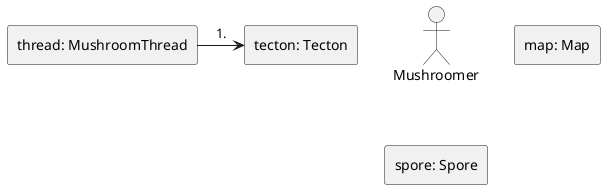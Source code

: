 
@startuml Grows thread
skinparam linestyle ortho
actor Mushroomer
rectangle "map: Map" as 1
rectangle "tecton: Tecton" as 2.1
rectangle "thread: MushroomThread" as 3
rectangle "spore: Spore" as 4

3 -right-> 2.1: 1. 

@enduml